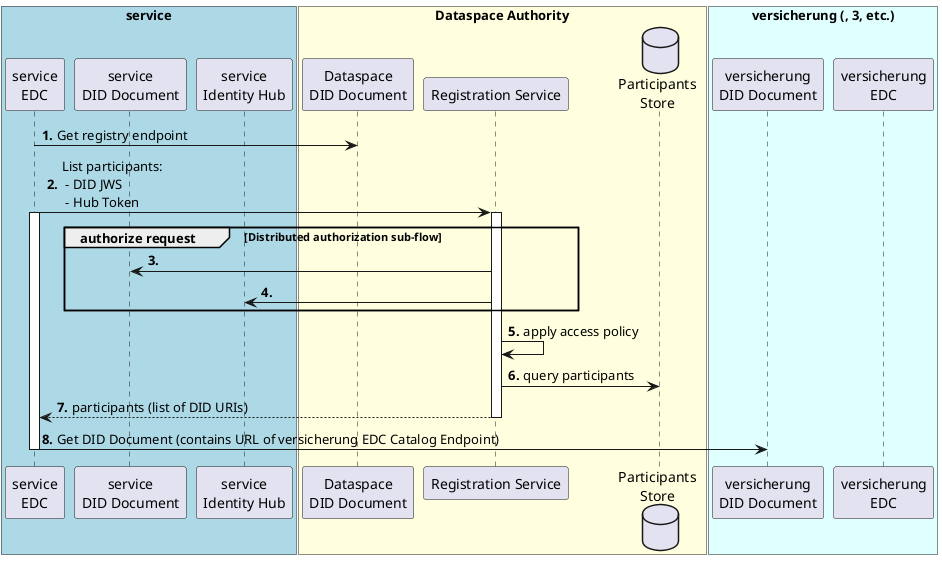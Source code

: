 @startuml
autonumber "<b>0'.'"
box "service" #LightBlue
Participant "service\nEDC" as service
Participant "service\nDID Document" as DID1
Participant "service\nIdentity Hub" as IDHUB1
end box
box "Dataspace Authority" #LightYellow
Participant "Dataspace\nDID Document" as DID0
Participant "Registration Service" as RAPI
Database "Participants\nStore" as Registry
end box
box "versicherung (, 3, etc.)" #LightCyan
Participant "versicherung\nDID Document" as DID2
Participant "versicherung\nEDC" as versicherung
end box

service -> DID0: Get registry endpoint
service -> RAPI ++: List participants:\n - DID JWS\n - Hub Token
activate service
group authorize request [Distributed authorization sub-flow]
  RAPI -> DID1
  RAPI -> IDHUB1
end
RAPI -> RAPI: apply access policy
RAPI -> Registry: query participants
return participants (list of DID URIs)
service -> DID2: Get DID Document (contains URL of versicherung EDC Catalog Endpoint)
deactivate service

@enduml